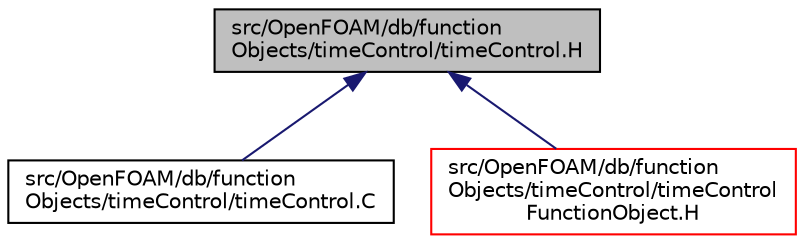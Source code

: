 digraph "src/OpenFOAM/db/functionObjects/timeControl/timeControl.H"
{
  bgcolor="transparent";
  edge [fontname="Helvetica",fontsize="10",labelfontname="Helvetica",labelfontsize="10"];
  node [fontname="Helvetica",fontsize="10",shape=record];
  Node176 [label="src/OpenFOAM/db/function\lObjects/timeControl/timeControl.H",height=0.2,width=0.4,color="black", fillcolor="grey75", style="filled", fontcolor="black"];
  Node176 -> Node177 [dir="back",color="midnightblue",fontsize="10",style="solid",fontname="Helvetica"];
  Node177 [label="src/OpenFOAM/db/function\lObjects/timeControl/timeControl.C",height=0.2,width=0.4,color="black",URL="$a09683.html"];
  Node176 -> Node178 [dir="back",color="midnightblue",fontsize="10",style="solid",fontname="Helvetica"];
  Node178 [label="src/OpenFOAM/db/function\lObjects/timeControl/timeControl\lFunctionObject.H",height=0.2,width=0.4,color="red",URL="$a09692.html"];
}
